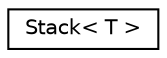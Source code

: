 digraph "Graphical Class Hierarchy"
{
 // LATEX_PDF_SIZE
  edge [fontname="Helvetica",fontsize="10",labelfontname="Helvetica",labelfontsize="10"];
  node [fontname="Helvetica",fontsize="10",shape=record];
  rankdir="LR";
  Node0 [label="Stack\< T \>",height=0.2,width=0.4,color="black", fillcolor="white", style="filled",URL="$classStack.html",tooltip="Class template for stack data type."];
}
